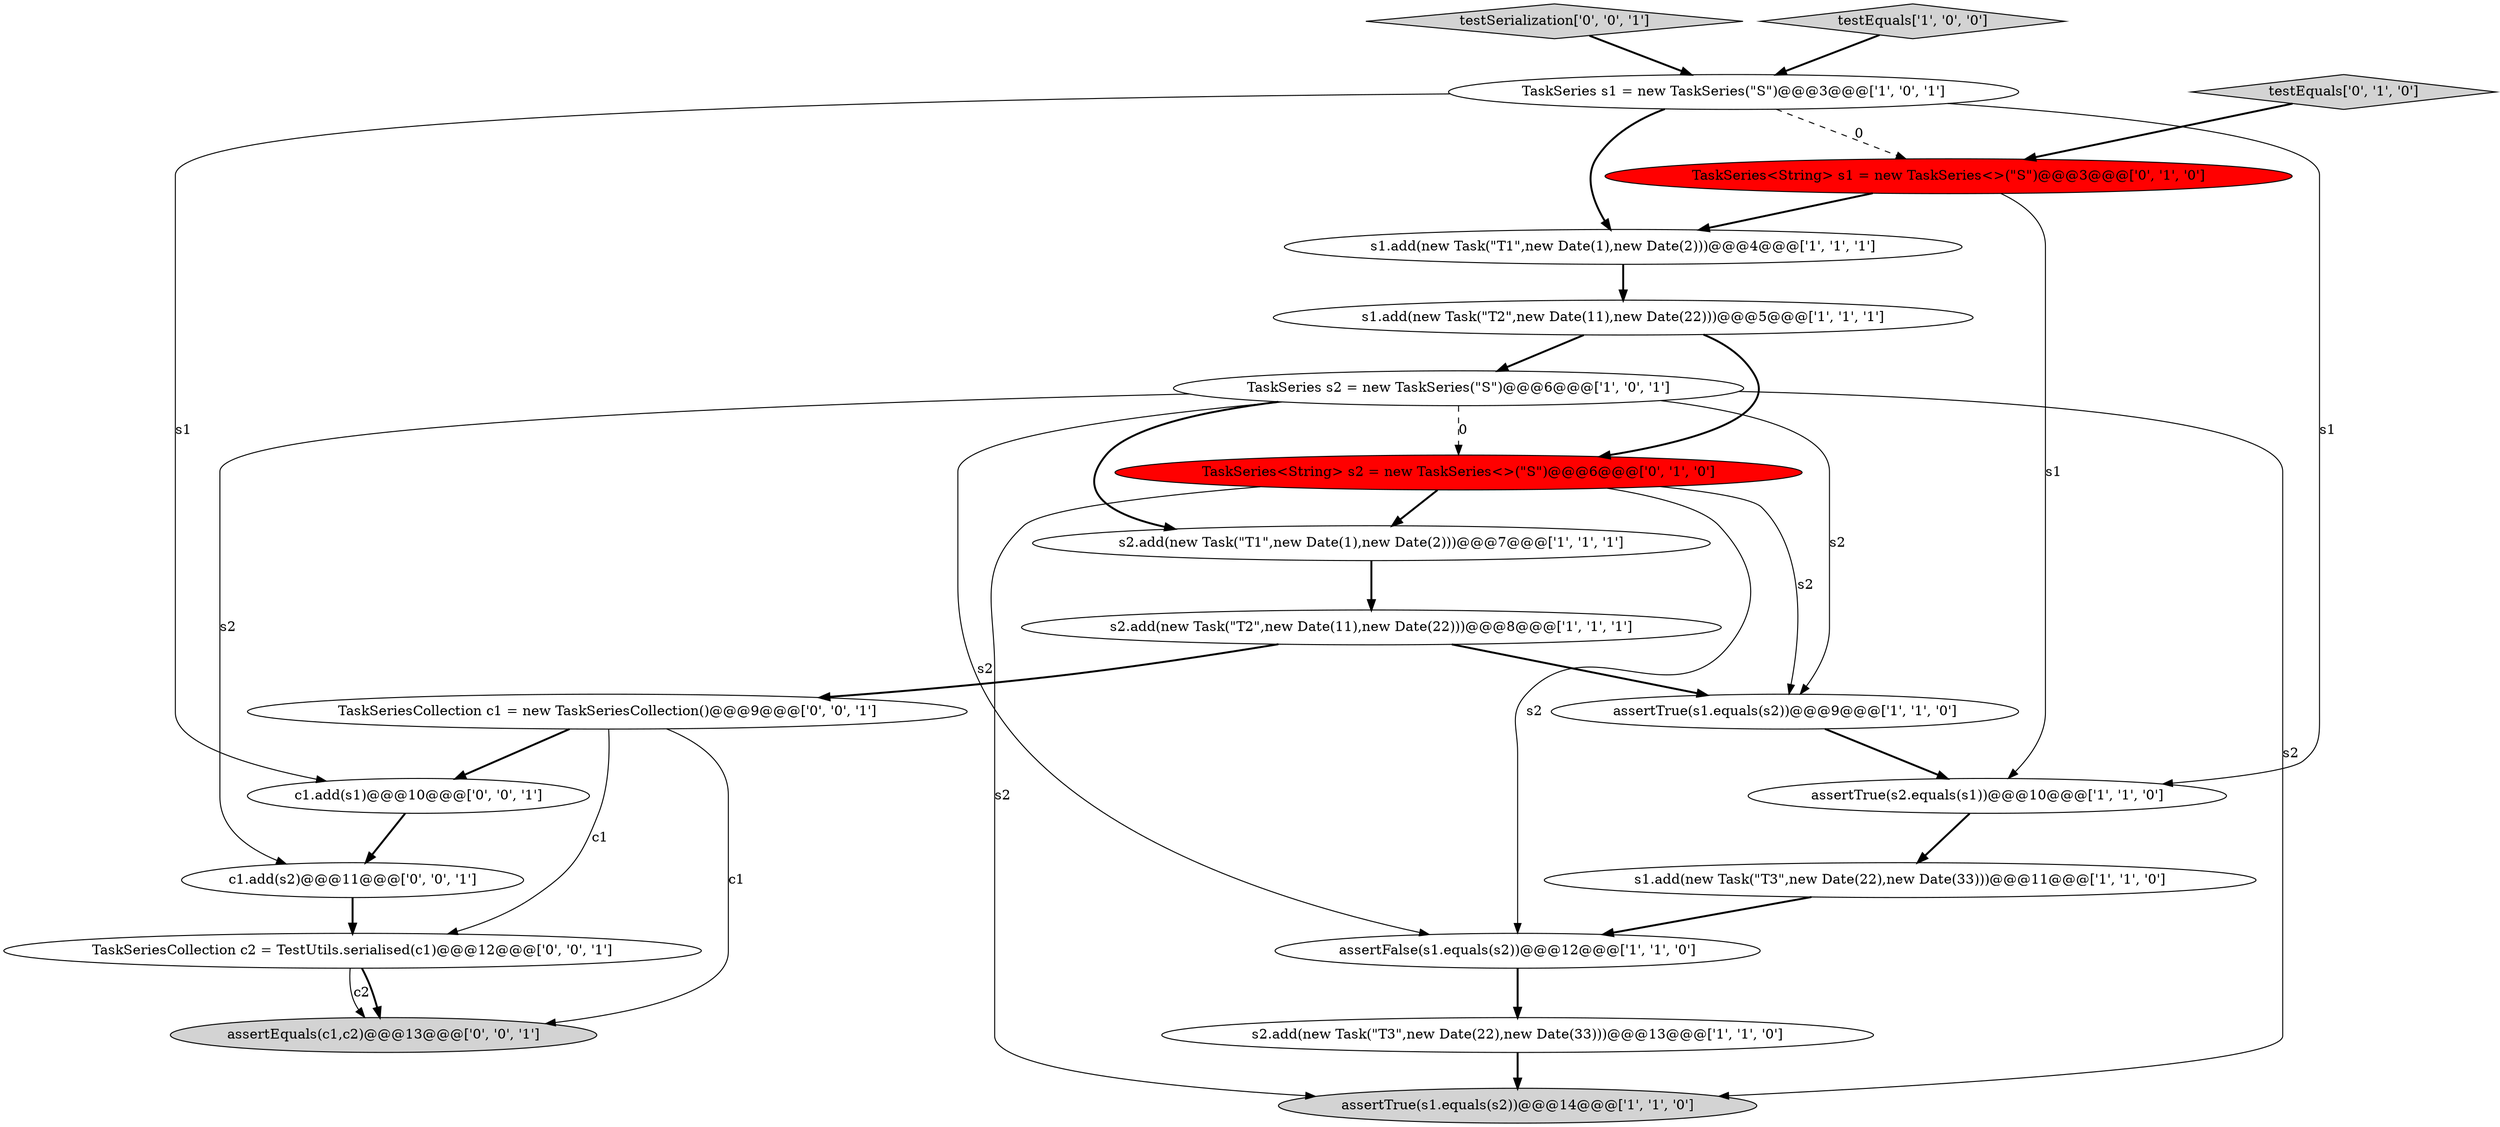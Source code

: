 digraph {
21 [style = filled, label = "testSerialization['0', '0', '1']", fillcolor = lightgray, shape = diamond image = "AAA0AAABBB3BBB"];
13 [style = filled, label = "TaskSeries<String> s1 = new TaskSeries<>(\"S\")@@@3@@@['0', '1', '0']", fillcolor = red, shape = ellipse image = "AAA1AAABBB2BBB"];
19 [style = filled, label = "TaskSeriesCollection c1 = new TaskSeriesCollection()@@@9@@@['0', '0', '1']", fillcolor = white, shape = ellipse image = "AAA0AAABBB3BBB"];
8 [style = filled, label = "assertFalse(s1.equals(s2))@@@12@@@['1', '1', '0']", fillcolor = white, shape = ellipse image = "AAA0AAABBB1BBB"];
14 [style = filled, label = "testEquals['0', '1', '0']", fillcolor = lightgray, shape = diamond image = "AAA0AAABBB2BBB"];
5 [style = filled, label = "s1.add(new Task(\"T1\",new Date(1),new Date(2)))@@@4@@@['1', '1', '1']", fillcolor = white, shape = ellipse image = "AAA0AAABBB1BBB"];
7 [style = filled, label = "TaskSeries s1 = new TaskSeries(\"S\")@@@3@@@['1', '0', '1']", fillcolor = white, shape = ellipse image = "AAA0AAABBB1BBB"];
12 [style = filled, label = "assertTrue(s2.equals(s1))@@@10@@@['1', '1', '0']", fillcolor = white, shape = ellipse image = "AAA0AAABBB1BBB"];
18 [style = filled, label = "TaskSeriesCollection c2 = TestUtils.serialised(c1)@@@12@@@['0', '0', '1']", fillcolor = white, shape = ellipse image = "AAA0AAABBB3BBB"];
20 [style = filled, label = "c1.add(s1)@@@10@@@['0', '0', '1']", fillcolor = white, shape = ellipse image = "AAA0AAABBB3BBB"];
16 [style = filled, label = "assertEquals(c1,c2)@@@13@@@['0', '0', '1']", fillcolor = lightgray, shape = ellipse image = "AAA0AAABBB3BBB"];
1 [style = filled, label = "assertTrue(s1.equals(s2))@@@14@@@['1', '1', '0']", fillcolor = lightgray, shape = ellipse image = "AAA0AAABBB1BBB"];
2 [style = filled, label = "s2.add(new Task(\"T2\",new Date(11),new Date(22)))@@@8@@@['1', '1', '1']", fillcolor = white, shape = ellipse image = "AAA0AAABBB1BBB"];
9 [style = filled, label = "assertTrue(s1.equals(s2))@@@9@@@['1', '1', '0']", fillcolor = white, shape = ellipse image = "AAA0AAABBB1BBB"];
11 [style = filled, label = "s2.add(new Task(\"T3\",new Date(22),new Date(33)))@@@13@@@['1', '1', '0']", fillcolor = white, shape = ellipse image = "AAA0AAABBB1BBB"];
6 [style = filled, label = "testEquals['1', '0', '0']", fillcolor = lightgray, shape = diamond image = "AAA0AAABBB1BBB"];
10 [style = filled, label = "s1.add(new Task(\"T2\",new Date(11),new Date(22)))@@@5@@@['1', '1', '1']", fillcolor = white, shape = ellipse image = "AAA0AAABBB1BBB"];
4 [style = filled, label = "TaskSeries s2 = new TaskSeries(\"S\")@@@6@@@['1', '0', '1']", fillcolor = white, shape = ellipse image = "AAA0AAABBB1BBB"];
15 [style = filled, label = "TaskSeries<String> s2 = new TaskSeries<>(\"S\")@@@6@@@['0', '1', '0']", fillcolor = red, shape = ellipse image = "AAA1AAABBB2BBB"];
3 [style = filled, label = "s1.add(new Task(\"T3\",new Date(22),new Date(33)))@@@11@@@['1', '1', '0']", fillcolor = white, shape = ellipse image = "AAA0AAABBB1BBB"];
17 [style = filled, label = "c1.add(s2)@@@11@@@['0', '0', '1']", fillcolor = white, shape = ellipse image = "AAA0AAABBB3BBB"];
0 [style = filled, label = "s2.add(new Task(\"T1\",new Date(1),new Date(2)))@@@7@@@['1', '1', '1']", fillcolor = white, shape = ellipse image = "AAA0AAABBB1BBB"];
4->1 [style = solid, label="s2"];
5->10 [style = bold, label=""];
2->19 [style = bold, label=""];
20->17 [style = bold, label=""];
7->12 [style = solid, label="s1"];
10->15 [style = bold, label=""];
4->8 [style = solid, label="s2"];
11->1 [style = bold, label=""];
19->20 [style = bold, label=""];
15->9 [style = solid, label="s2"];
0->2 [style = bold, label=""];
15->8 [style = solid, label="s2"];
2->9 [style = bold, label=""];
19->18 [style = solid, label="c1"];
19->16 [style = solid, label="c1"];
7->20 [style = solid, label="s1"];
4->0 [style = bold, label=""];
15->1 [style = solid, label="s2"];
7->5 [style = bold, label=""];
4->15 [style = dashed, label="0"];
3->8 [style = bold, label=""];
15->0 [style = bold, label=""];
13->12 [style = solid, label="s1"];
18->16 [style = solid, label="c2"];
13->5 [style = bold, label=""];
10->4 [style = bold, label=""];
7->13 [style = dashed, label="0"];
21->7 [style = bold, label=""];
4->17 [style = solid, label="s2"];
12->3 [style = bold, label=""];
9->12 [style = bold, label=""];
14->13 [style = bold, label=""];
4->9 [style = solid, label="s2"];
6->7 [style = bold, label=""];
8->11 [style = bold, label=""];
17->18 [style = bold, label=""];
18->16 [style = bold, label=""];
}
